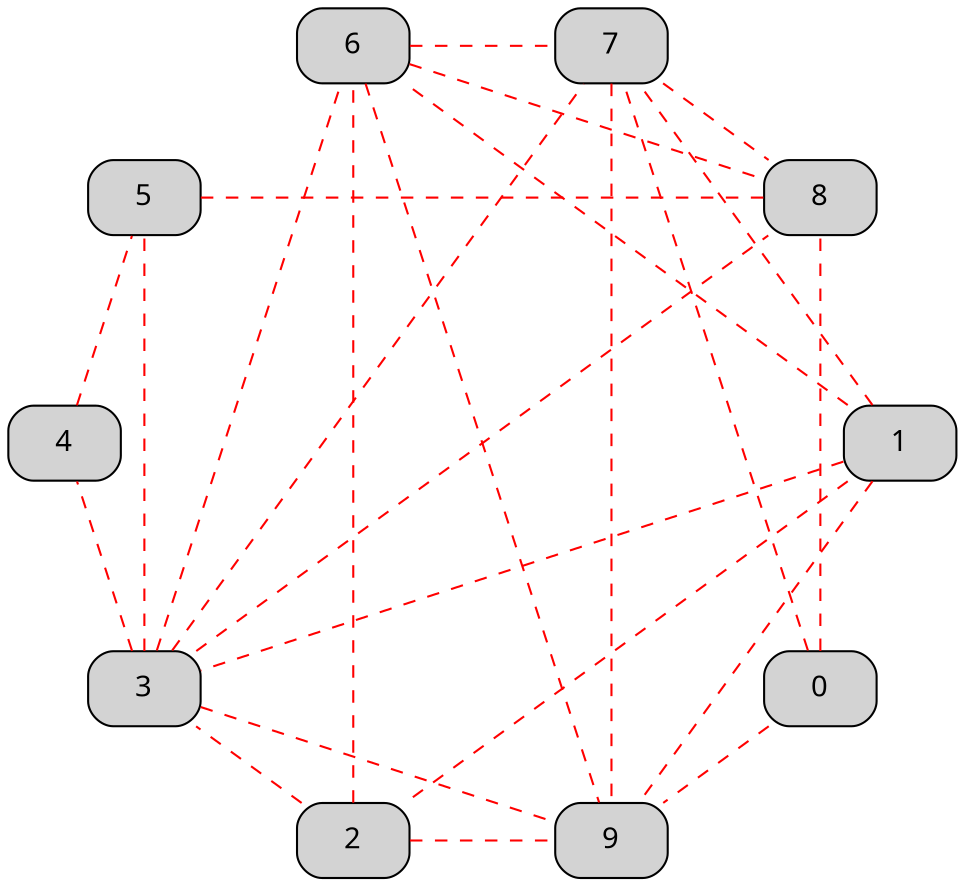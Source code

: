 strict graph  {
  node [style="rounded,filled" shape="rect" fontname="IBM Plex Sans"]
edge [fontname="IBM Plex Sans"]
layout=circo

0;
1;
2;
3;
4;
5;
6;
7;
8;
9;
0 -- 1  [color=transparent];
0 -- 2  [color=transparent];
0 -- 3  [color=transparent];
0 -- 4  [color=transparent];
0 -- 5  [color=transparent];
0 -- 6  [color=transparent];
0 -- 7  [color=red, style=dashed];
0 -- 8  [color=red, style=dashed];
0 -- 9  [color=red, style=dashed];
1 -- 4  [color=transparent];
1 -- 5  [color=transparent];
1 -- 8  [color=transparent];
1 -- 2  [color=red, style=dashed];
1 -- 3  [color=red, style=dashed];
1 -- 6  [color=red, style=dashed];
1 -- 7  [color=red, style=dashed];
1 -- 9  [color=red, style=dashed];
2 -- 4  [color=transparent];
2 -- 5  [color=transparent];
2 -- 7  [color=transparent];
2 -- 8  [color=transparent];
2 -- 3  [color=red, style=dashed];
2 -- 6  [color=red, style=dashed];
2 -- 9  [color=red, style=dashed];
3 -- 4  [color=red, style=dashed];
3 -- 5  [color=red, style=dashed];
3 -- 6  [color=red, style=dashed];
3 -- 7  [color=red, style=dashed];
3 -- 8  [color=red, style=dashed];
3 -- 9  [color=red, style=dashed];
4 -- 6  [color=transparent];
4 -- 7  [color=transparent];
4 -- 8  [color=transparent];
4 -- 9  [color=transparent];
4 -- 5  [color=red, style=dashed];
5 -- 6  [color=transparent];
5 -- 7  [color=transparent];
5 -- 9  [color=transparent];
5 -- 8  [color=red, style=dashed];
6 -- 7  [color=red, style=dashed];
6 -- 8  [color=red, style=dashed];
6 -- 9  [color=red, style=dashed];
7 -- 8  [color=red, style=dashed];
7 -- 9  [color=red, style=dashed];
8 -- 9  [color=transparent];
}
